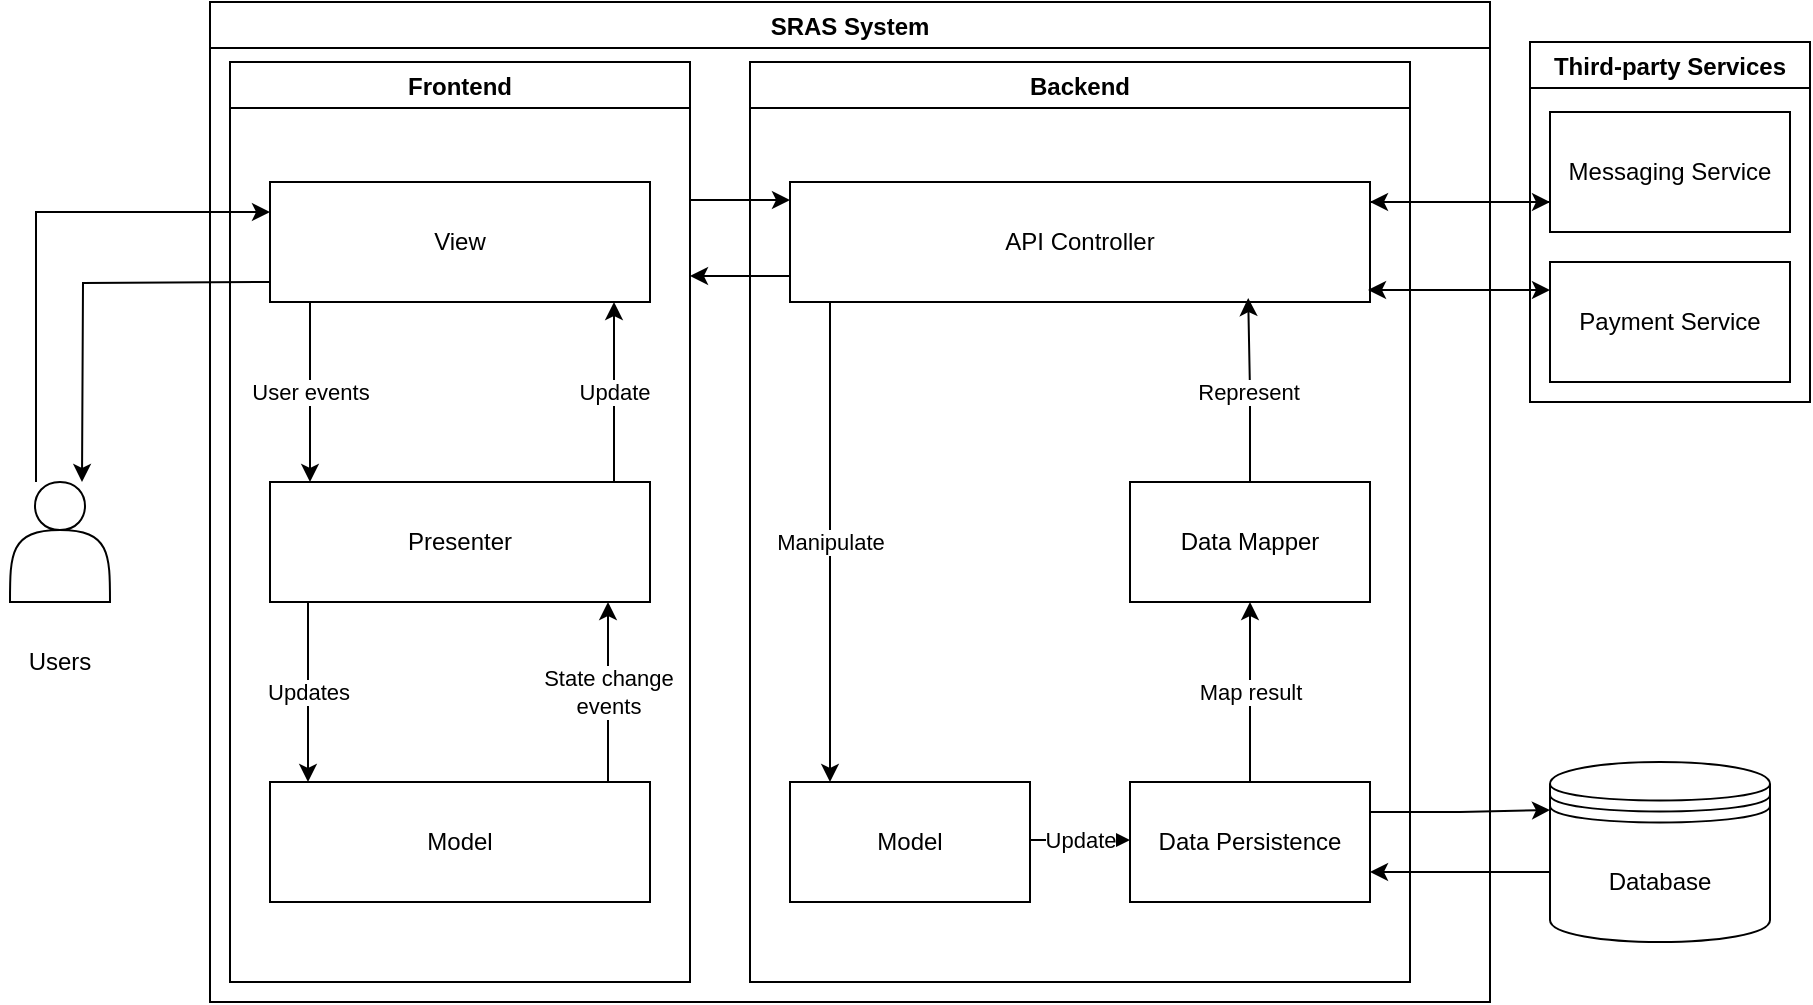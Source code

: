 <mxfile version="21.3.4" type="github">
  <diagram name="Page-1" id="EL3PwDNqBGDX39U9rWWn">
    <mxGraphModel dx="560" dy="746" grid="1" gridSize="10" guides="1" tooltips="1" connect="1" arrows="1" fold="1" page="1" pageScale="1" pageWidth="850" pageHeight="1100" math="0" shadow="0">
      <root>
        <mxCell id="0" />
        <mxCell id="1" parent="0" />
        <mxCell id="4h9ZR6NtVkpRv7jf477H-4" value="SRAS System" style="swimlane;" vertex="1" parent="1">
          <mxGeometry x="130" y="530" width="640" height="500" as="geometry" />
        </mxCell>
        <mxCell id="4h9ZR6NtVkpRv7jf477H-56" style="edgeStyle=orthogonalEdgeStyle;rounded=0;orthogonalLoop=1;jettySize=auto;html=1;entryX=0;entryY=0.5;entryDx=0;entryDy=0;" edge="1" parent="4h9ZR6NtVkpRv7jf477H-4">
          <mxGeometry relative="1" as="geometry">
            <mxPoint x="240" y="99" as="sourcePoint" />
            <mxPoint x="290" y="99" as="targetPoint" />
            <Array as="points">
              <mxPoint x="240" y="99" />
              <mxPoint x="240" y="99" />
            </Array>
          </mxGeometry>
        </mxCell>
        <mxCell id="4h9ZR6NtVkpRv7jf477H-17" value="Frontend" style="swimlane;" vertex="1" parent="4h9ZR6NtVkpRv7jf477H-4">
          <mxGeometry x="10" y="30" width="230" height="460" as="geometry" />
        </mxCell>
        <mxCell id="4h9ZR6NtVkpRv7jf477H-38" value="User events" style="edgeStyle=orthogonalEdgeStyle;rounded=0;orthogonalLoop=1;jettySize=auto;html=1;" edge="1" parent="4h9ZR6NtVkpRv7jf477H-17">
          <mxGeometry relative="1" as="geometry">
            <mxPoint x="40" y="120" as="sourcePoint" />
            <mxPoint x="40" y="210" as="targetPoint" />
          </mxGeometry>
        </mxCell>
        <mxCell id="4h9ZR6NtVkpRv7jf477H-32" value="View" style="rounded=0;whiteSpace=wrap;html=1;" vertex="1" parent="4h9ZR6NtVkpRv7jf477H-17">
          <mxGeometry x="20" y="60" width="190" height="60" as="geometry" />
        </mxCell>
        <mxCell id="4h9ZR6NtVkpRv7jf477H-39" value="Update" style="edgeStyle=orthogonalEdgeStyle;rounded=0;orthogonalLoop=1;jettySize=auto;html=1;entryX=0.5;entryY=1;entryDx=0;entryDy=0;" edge="1" parent="4h9ZR6NtVkpRv7jf477H-17">
          <mxGeometry relative="1" as="geometry">
            <mxPoint x="192" y="210" as="sourcePoint" />
            <mxPoint x="192" y="120" as="targetPoint" />
          </mxGeometry>
        </mxCell>
        <mxCell id="4h9ZR6NtVkpRv7jf477H-40" value="Updates" style="edgeStyle=orthogonalEdgeStyle;rounded=0;orthogonalLoop=1;jettySize=auto;html=1;" edge="1" parent="4h9ZR6NtVkpRv7jf477H-17">
          <mxGeometry relative="1" as="geometry">
            <mxPoint x="39" y="270" as="sourcePoint" />
            <mxPoint x="39" y="360" as="targetPoint" />
          </mxGeometry>
        </mxCell>
        <mxCell id="4h9ZR6NtVkpRv7jf477H-35" value="Presenter" style="rounded=0;whiteSpace=wrap;html=1;" vertex="1" parent="4h9ZR6NtVkpRv7jf477H-17">
          <mxGeometry x="20" y="210" width="190" height="60" as="geometry" />
        </mxCell>
        <mxCell id="4h9ZR6NtVkpRv7jf477H-41" value="State change&lt;br&gt;events" style="edgeStyle=orthogonalEdgeStyle;rounded=0;orthogonalLoop=1;jettySize=auto;html=1;entryX=0.5;entryY=1;entryDx=0;entryDy=0;" edge="1" parent="4h9ZR6NtVkpRv7jf477H-17">
          <mxGeometry relative="1" as="geometry">
            <mxPoint x="189" y="360" as="sourcePoint" />
            <mxPoint x="189" y="270" as="targetPoint" />
          </mxGeometry>
        </mxCell>
        <mxCell id="4h9ZR6NtVkpRv7jf477H-36" value="Model" style="rounded=0;whiteSpace=wrap;html=1;" vertex="1" parent="4h9ZR6NtVkpRv7jf477H-17">
          <mxGeometry x="20" y="360" width="190" height="60" as="geometry" />
        </mxCell>
        <mxCell id="4h9ZR6NtVkpRv7jf477H-18" value="Backend" style="swimlane;" vertex="1" parent="4h9ZR6NtVkpRv7jf477H-4">
          <mxGeometry x="270" y="30" width="330" height="460" as="geometry" />
        </mxCell>
        <mxCell id="4h9ZR6NtVkpRv7jf477H-45" value="Update" style="edgeStyle=orthogonalEdgeStyle;rounded=0;orthogonalLoop=1;jettySize=auto;html=1;entryX=0;entryY=0.5;entryDx=0;entryDy=0;" edge="1" parent="4h9ZR6NtVkpRv7jf477H-18">
          <mxGeometry relative="1" as="geometry">
            <mxPoint x="140" y="389" as="sourcePoint" />
            <mxPoint x="190" y="389" as="targetPoint" />
          </mxGeometry>
        </mxCell>
        <mxCell id="4h9ZR6NtVkpRv7jf477H-16" value="Model" style="rounded=0;whiteSpace=wrap;html=1;" vertex="1" parent="4h9ZR6NtVkpRv7jf477H-18">
          <mxGeometry x="20" y="360" width="120" height="60" as="geometry" />
        </mxCell>
        <mxCell id="4h9ZR6NtVkpRv7jf477H-44" value="Manipulate" style="edgeStyle=orthogonalEdgeStyle;rounded=0;orthogonalLoop=1;jettySize=auto;html=1;" edge="1" parent="4h9ZR6NtVkpRv7jf477H-18">
          <mxGeometry relative="1" as="geometry">
            <mxPoint x="40" y="120" as="sourcePoint" />
            <mxPoint x="40" y="360" as="targetPoint" />
            <Array as="points">
              <mxPoint x="40" y="180" />
              <mxPoint x="40" y="180" />
            </Array>
          </mxGeometry>
        </mxCell>
        <mxCell id="4h9ZR6NtVkpRv7jf477H-61" style="edgeStyle=orthogonalEdgeStyle;rounded=0;orthogonalLoop=1;jettySize=auto;html=1;" edge="1" parent="4h9ZR6NtVkpRv7jf477H-18">
          <mxGeometry relative="1" as="geometry">
            <mxPoint x="-30" y="107" as="targetPoint" />
            <mxPoint x="20" y="107" as="sourcePoint" />
          </mxGeometry>
        </mxCell>
        <mxCell id="4h9ZR6NtVkpRv7jf477H-13" value="API Controller" style="rounded=0;whiteSpace=wrap;html=1;" vertex="1" parent="4h9ZR6NtVkpRv7jf477H-18">
          <mxGeometry x="20" y="60" width="290" height="60" as="geometry" />
        </mxCell>
        <mxCell id="4h9ZR6NtVkpRv7jf477H-49" value="Map result" style="edgeStyle=orthogonalEdgeStyle;rounded=0;orthogonalLoop=1;jettySize=auto;html=1;entryX=0.5;entryY=1;entryDx=0;entryDy=0;" edge="1" parent="4h9ZR6NtVkpRv7jf477H-18" source="4h9ZR6NtVkpRv7jf477H-42" target="4h9ZR6NtVkpRv7jf477H-43">
          <mxGeometry relative="1" as="geometry" />
        </mxCell>
        <mxCell id="4h9ZR6NtVkpRv7jf477H-42" value="Data Persistence" style="rounded=0;whiteSpace=wrap;html=1;" vertex="1" parent="4h9ZR6NtVkpRv7jf477H-18">
          <mxGeometry x="190" y="360" width="120" height="60" as="geometry" />
        </mxCell>
        <mxCell id="4h9ZR6NtVkpRv7jf477H-51" value="Represent" style="edgeStyle=orthogonalEdgeStyle;rounded=0;orthogonalLoop=1;jettySize=auto;html=1;entryX=0.79;entryY=0.967;entryDx=0;entryDy=0;entryPerimeter=0;" edge="1" parent="4h9ZR6NtVkpRv7jf477H-18" source="4h9ZR6NtVkpRv7jf477H-43" target="4h9ZR6NtVkpRv7jf477H-13">
          <mxGeometry x="-0.009" relative="1" as="geometry">
            <mxPoint as="offset" />
          </mxGeometry>
        </mxCell>
        <mxCell id="4h9ZR6NtVkpRv7jf477H-43" value="Data Mapper" style="rounded=0;whiteSpace=wrap;html=1;" vertex="1" parent="4h9ZR6NtVkpRv7jf477H-18">
          <mxGeometry x="190" y="210" width="120" height="60" as="geometry" />
        </mxCell>
        <mxCell id="4h9ZR6NtVkpRv7jf477H-48" style="edgeStyle=orthogonalEdgeStyle;rounded=0;orthogonalLoop=1;jettySize=auto;html=1;entryX=1;entryY=0.75;entryDx=0;entryDy=0;" edge="1" parent="1" source="4h9ZR6NtVkpRv7jf477H-22" target="4h9ZR6NtVkpRv7jf477H-42">
          <mxGeometry relative="1" as="geometry">
            <Array as="points">
              <mxPoint x="780" y="965" />
              <mxPoint x="780" y="965" />
            </Array>
          </mxGeometry>
        </mxCell>
        <mxCell id="4h9ZR6NtVkpRv7jf477H-22" value="Database" style="shape=datastore;whiteSpace=wrap;html=1;" vertex="1" parent="1">
          <mxGeometry x="800" y="910" width="110" height="90" as="geometry" />
        </mxCell>
        <mxCell id="4h9ZR6NtVkpRv7jf477H-25" value="Third-party Services" style="swimlane;" vertex="1" parent="1">
          <mxGeometry x="790" y="550" width="140" height="180" as="geometry" />
        </mxCell>
        <mxCell id="4h9ZR6NtVkpRv7jf477H-26" value="Messaging Service" style="rounded=0;whiteSpace=wrap;html=1;" vertex="1" parent="4h9ZR6NtVkpRv7jf477H-25">
          <mxGeometry x="10" y="35" width="120" height="60" as="geometry" />
        </mxCell>
        <mxCell id="4h9ZR6NtVkpRv7jf477H-27" value="Payment Service" style="rounded=0;whiteSpace=wrap;html=1;" vertex="1" parent="4h9ZR6NtVkpRv7jf477H-25">
          <mxGeometry x="10" y="110" width="120" height="60" as="geometry" />
        </mxCell>
        <mxCell id="4h9ZR6NtVkpRv7jf477H-37" value="" style="group" vertex="1" connectable="0" parent="1">
          <mxGeometry x="25" y="770" width="60" height="110" as="geometry" />
        </mxCell>
        <mxCell id="4h9ZR6NtVkpRv7jf477H-3" value="" style="shape=actor;whiteSpace=wrap;html=1;" vertex="1" parent="4h9ZR6NtVkpRv7jf477H-37">
          <mxGeometry x="5" width="50" height="60" as="geometry" />
        </mxCell>
        <mxCell id="4h9ZR6NtVkpRv7jf477H-19" value="Users" style="text;strokeColor=none;align=center;fillColor=none;html=1;verticalAlign=middle;whiteSpace=wrap;rounded=0;" vertex="1" parent="4h9ZR6NtVkpRv7jf477H-37">
          <mxGeometry y="70" width="60" height="40" as="geometry" />
        </mxCell>
        <mxCell id="4h9ZR6NtVkpRv7jf477H-47" style="edgeStyle=orthogonalEdgeStyle;rounded=0;orthogonalLoop=1;jettySize=auto;html=1;entryX=0;entryY=0.3;entryDx=0;entryDy=0;exitX=1;exitY=0.25;exitDx=0;exitDy=0;" edge="1" parent="1" source="4h9ZR6NtVkpRv7jf477H-42">
          <mxGeometry relative="1" as="geometry">
            <mxPoint x="730" y="934" as="sourcePoint" />
            <mxPoint x="800" y="934" as="targetPoint" />
          </mxGeometry>
        </mxCell>
        <mxCell id="4h9ZR6NtVkpRv7jf477H-59" style="edgeStyle=orthogonalEdgeStyle;rounded=0;orthogonalLoop=1;jettySize=auto;html=1;entryX=0;entryY=0.25;entryDx=0;entryDy=0;" edge="1" parent="1" target="4h9ZR6NtVkpRv7jf477H-32">
          <mxGeometry relative="1" as="geometry">
            <mxPoint x="43" y="770" as="sourcePoint" />
            <mxPoint x="148" y="635" as="targetPoint" />
            <Array as="points">
              <mxPoint x="43" y="635" />
            </Array>
          </mxGeometry>
        </mxCell>
        <mxCell id="4h9ZR6NtVkpRv7jf477H-60" style="edgeStyle=orthogonalEdgeStyle;rounded=0;orthogonalLoop=1;jettySize=auto;html=1;" edge="1" parent="1">
          <mxGeometry relative="1" as="geometry">
            <mxPoint x="160" y="670" as="sourcePoint" />
            <mxPoint x="66" y="770" as="targetPoint" />
          </mxGeometry>
        </mxCell>
        <mxCell id="4h9ZR6NtVkpRv7jf477H-64" style="edgeStyle=orthogonalEdgeStyle;rounded=0;orthogonalLoop=1;jettySize=auto;html=1;entryX=0;entryY=0.75;entryDx=0;entryDy=0;" edge="1" parent="1" source="4h9ZR6NtVkpRv7jf477H-13" target="4h9ZR6NtVkpRv7jf477H-26">
          <mxGeometry relative="1" as="geometry">
            <Array as="points">
              <mxPoint x="730" y="630" />
              <mxPoint x="730" y="630" />
            </Array>
          </mxGeometry>
        </mxCell>
        <mxCell id="4h9ZR6NtVkpRv7jf477H-65" style="edgeStyle=orthogonalEdgeStyle;rounded=0;orthogonalLoop=1;jettySize=auto;html=1;" edge="1" parent="1">
          <mxGeometry relative="1" as="geometry">
            <mxPoint x="800" y="630" as="sourcePoint" />
            <mxPoint x="710" y="630" as="targetPoint" />
            <Array as="points">
              <mxPoint x="780" y="630" />
              <mxPoint x="780" y="630" />
            </Array>
          </mxGeometry>
        </mxCell>
        <mxCell id="4h9ZR6NtVkpRv7jf477H-66" style="edgeStyle=orthogonalEdgeStyle;rounded=0;orthogonalLoop=1;jettySize=auto;html=1;" edge="1" parent="1">
          <mxGeometry relative="1" as="geometry">
            <mxPoint x="799" y="674" as="sourcePoint" />
            <mxPoint x="709" y="674" as="targetPoint" />
            <Array as="points">
              <mxPoint x="779" y="674" />
              <mxPoint x="779" y="674" />
            </Array>
          </mxGeometry>
        </mxCell>
        <mxCell id="4h9ZR6NtVkpRv7jf477H-68" style="edgeStyle=orthogonalEdgeStyle;rounded=0;orthogonalLoop=1;jettySize=auto;html=1;entryX=0;entryY=0.25;entryDx=0;entryDy=0;" edge="1" parent="1">
          <mxGeometry relative="1" as="geometry">
            <mxPoint x="710" y="674" as="sourcePoint" />
            <mxPoint x="800" y="674" as="targetPoint" />
            <Array as="points">
              <mxPoint x="740" y="674" />
              <mxPoint x="740" y="674" />
            </Array>
          </mxGeometry>
        </mxCell>
      </root>
    </mxGraphModel>
  </diagram>
</mxfile>
